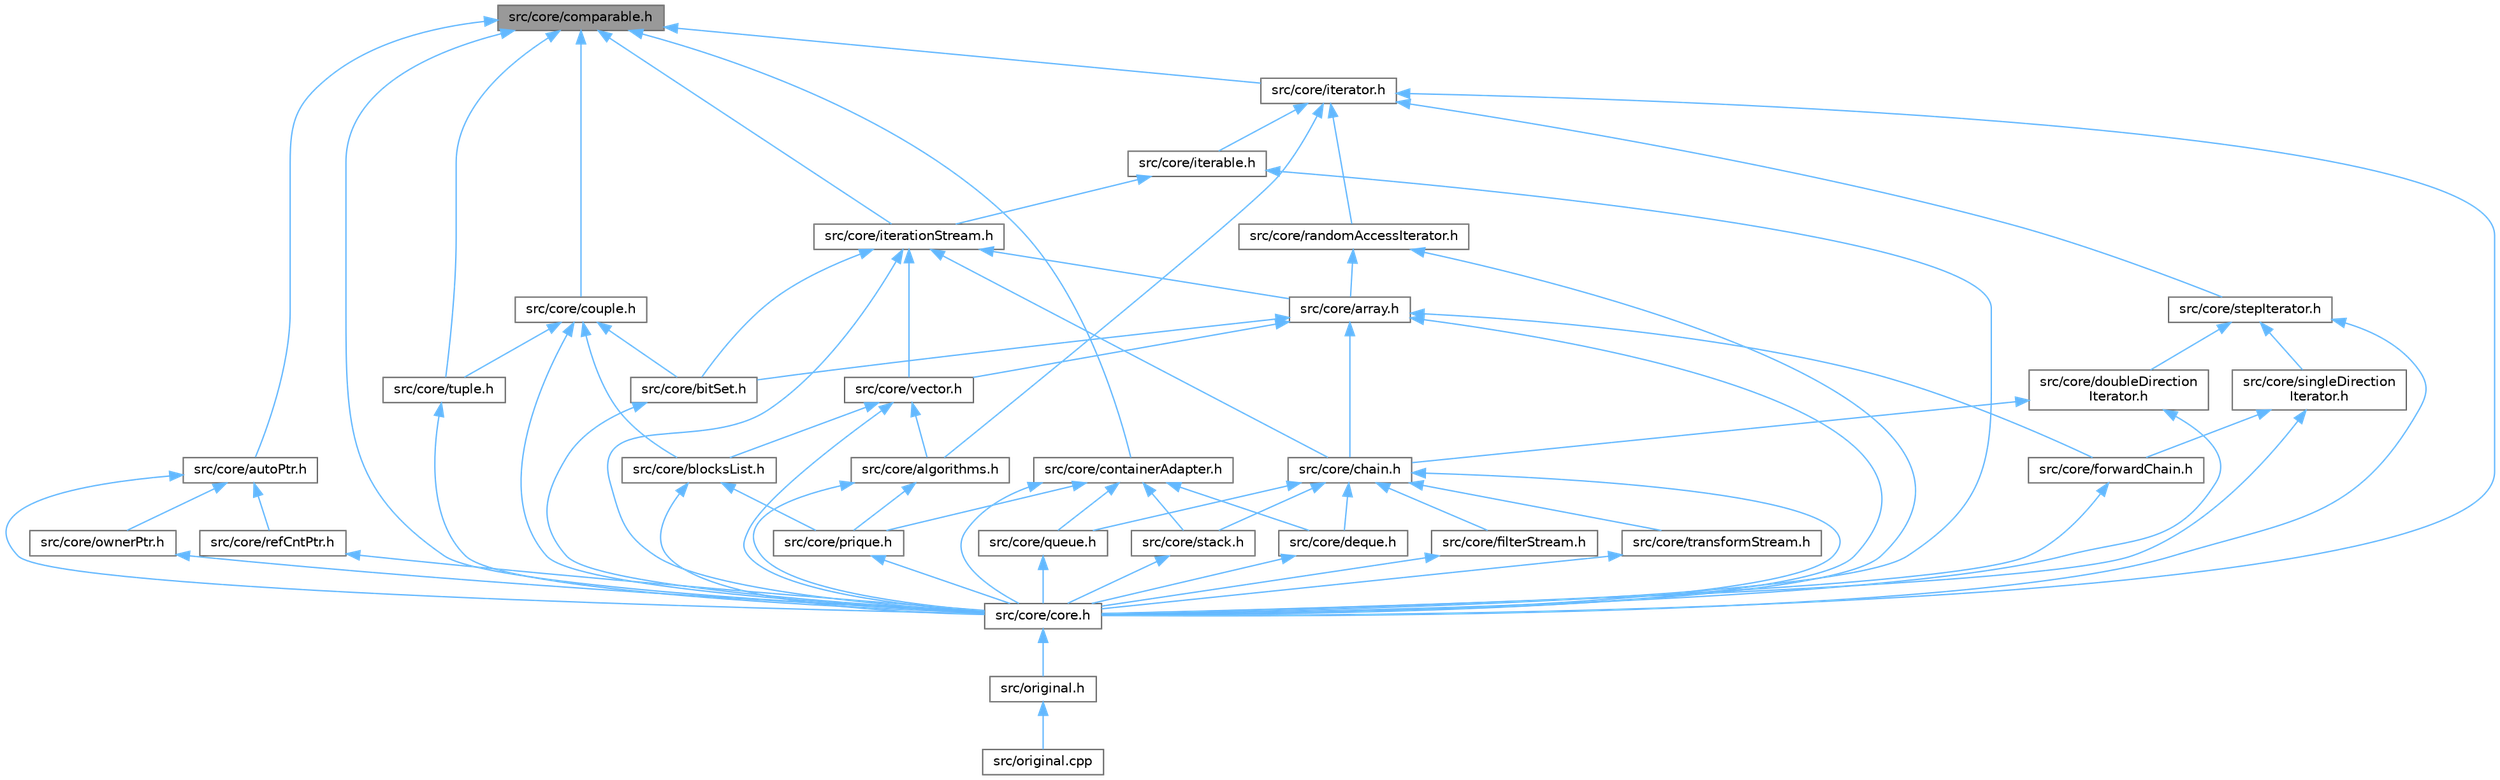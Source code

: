digraph "src/core/comparable.h"
{
 // LATEX_PDF_SIZE
  bgcolor="transparent";
  edge [fontname=Helvetica,fontsize=10,labelfontname=Helvetica,labelfontsize=10];
  node [fontname=Helvetica,fontsize=10,shape=box,height=0.2,width=0.4];
  Node1 [id="Node000001",label="src/core/comparable.h",height=0.2,width=0.4,color="gray40", fillcolor="grey60", style="filled", fontcolor="black",tooltip="Interface for objects that can be compared."];
  Node1 -> Node2 [id="edge72_Node000001_Node000002",dir="back",color="steelblue1",style="solid",tooltip=" "];
  Node2 [id="Node000002",label="src/core/autoPtr.h",height=0.2,width=0.4,color="grey40", fillcolor="white", style="filled",URL="$auto_ptr_8h.html",tooltip="Base class for reference-counted smart pointers."];
  Node2 -> Node3 [id="edge73_Node000002_Node000003",dir="back",color="steelblue1",style="solid",tooltip=" "];
  Node3 [id="Node000003",label="src/core/core.h",height=0.2,width=0.4,color="grey40", fillcolor="white", style="filled",URL="$core_8h.html",tooltip="Core module header file."];
  Node3 -> Node4 [id="edge74_Node000003_Node000004",dir="back",color="steelblue1",style="solid",tooltip=" "];
  Node4 [id="Node000004",label="src/original.h",height=0.2,width=0.4,color="grey40", fillcolor="white", style="filled",URL="$original_8h.html",tooltip="Main header file for Original."];
  Node4 -> Node5 [id="edge75_Node000004_Node000005",dir="back",color="steelblue1",style="solid",tooltip=" "];
  Node5 [id="Node000005",label="src/original.cpp",height=0.2,width=0.4,color="grey40", fillcolor="white", style="filled",URL="$original_8cpp.html",tooltip="Original Library main file."];
  Node2 -> Node6 [id="edge76_Node000002_Node000006",dir="back",color="steelblue1",style="solid",tooltip=" "];
  Node6 [id="Node000006",label="src/core/ownerPtr.h",height=0.2,width=0.4,color="grey40", fillcolor="white", style="filled",URL="$owner_ptr_8h.html",tooltip="Exclusive-ownership smart pointer implementation."];
  Node6 -> Node3 [id="edge77_Node000006_Node000003",dir="back",color="steelblue1",style="solid",tooltip=" "];
  Node2 -> Node7 [id="edge78_Node000002_Node000007",dir="back",color="steelblue1",style="solid",tooltip=" "];
  Node7 [id="Node000007",label="src/core/refCntPtr.h",height=0.2,width=0.4,color="grey40", fillcolor="white", style="filled",URL="$ref_cnt_ptr_8h.html",tooltip="Reference-counted smart pointer hierarchy."];
  Node7 -> Node3 [id="edge79_Node000007_Node000003",dir="back",color="steelblue1",style="solid",tooltip=" "];
  Node1 -> Node8 [id="edge80_Node000001_Node000008",dir="back",color="steelblue1",style="solid",tooltip=" "];
  Node8 [id="Node000008",label="src/core/containerAdapter.h",height=0.2,width=0.4,color="grey40", fillcolor="white", style="filled",URL="$container_adapter_8h.html",tooltip="Base class for container adapters with common interfaces."];
  Node8 -> Node3 [id="edge81_Node000008_Node000003",dir="back",color="steelblue1",style="solid",tooltip=" "];
  Node8 -> Node9 [id="edge82_Node000008_Node000009",dir="back",color="steelblue1",style="solid",tooltip=" "];
  Node9 [id="Node000009",label="src/core/deque.h",height=0.2,width=0.4,color="grey40", fillcolor="white", style="filled",URL="$deque_8h.html",tooltip="Double-ended queue (deque) container adapter implementation."];
  Node9 -> Node3 [id="edge83_Node000009_Node000003",dir="back",color="steelblue1",style="solid",tooltip=" "];
  Node8 -> Node10 [id="edge84_Node000008_Node000010",dir="back",color="steelblue1",style="solid",tooltip=" "];
  Node10 [id="Node000010",label="src/core/prique.h",height=0.2,width=0.4,color="grey40", fillcolor="white", style="filled",URL="$prique_8h.html",tooltip="Priority queue container implementation."];
  Node10 -> Node3 [id="edge85_Node000010_Node000003",dir="back",color="steelblue1",style="solid",tooltip=" "];
  Node8 -> Node11 [id="edge86_Node000008_Node000011",dir="back",color="steelblue1",style="solid",tooltip=" "];
  Node11 [id="Node000011",label="src/core/queue.h",height=0.2,width=0.4,color="grey40", fillcolor="white", style="filled",URL="$queue_8h.html",tooltip="Queue container adapter implementation."];
  Node11 -> Node3 [id="edge87_Node000011_Node000003",dir="back",color="steelblue1",style="solid",tooltip=" "];
  Node8 -> Node12 [id="edge88_Node000008_Node000012",dir="back",color="steelblue1",style="solid",tooltip=" "];
  Node12 [id="Node000012",label="src/core/stack.h",height=0.2,width=0.4,color="grey40", fillcolor="white", style="filled",URL="$stack_8h.html",tooltip="Stack container adapter implementation."];
  Node12 -> Node3 [id="edge89_Node000012_Node000003",dir="back",color="steelblue1",style="solid",tooltip=" "];
  Node1 -> Node3 [id="edge90_Node000001_Node000003",dir="back",color="steelblue1",style="solid",tooltip=" "];
  Node1 -> Node13 [id="edge91_Node000001_Node000013",dir="back",color="steelblue1",style="solid",tooltip=" "];
  Node13 [id="Node000013",label="src/core/couple.h",height=0.2,width=0.4,color="grey40", fillcolor="white", style="filled",URL="$couple_8h.html",tooltip="Generic pair container implementation."];
  Node13 -> Node14 [id="edge92_Node000013_Node000014",dir="back",color="steelblue1",style="solid",tooltip=" "];
  Node14 [id="Node000014",label="src/core/bitSet.h",height=0.2,width=0.4,color="grey40", fillcolor="white", style="filled",URL="$bit_set_8h.html",tooltip="BitSet class declaration."];
  Node14 -> Node3 [id="edge93_Node000014_Node000003",dir="back",color="steelblue1",style="solid",tooltip=" "];
  Node13 -> Node15 [id="edge94_Node000013_Node000015",dir="back",color="steelblue1",style="solid",tooltip=" "];
  Node15 [id="Node000015",label="src/core/blocksList.h",height=0.2,width=0.4,color="grey40", fillcolor="white", style="filled",URL="$blocks_list_8h.html",tooltip="A block-based list implementation."];
  Node15 -> Node3 [id="edge95_Node000015_Node000003",dir="back",color="steelblue1",style="solid",tooltip=" "];
  Node15 -> Node10 [id="edge96_Node000015_Node000010",dir="back",color="steelblue1",style="solid",tooltip=" "];
  Node13 -> Node3 [id="edge97_Node000013_Node000003",dir="back",color="steelblue1",style="solid",tooltip=" "];
  Node13 -> Node16 [id="edge98_Node000013_Node000016",dir="back",color="steelblue1",style="solid",tooltip=" "];
  Node16 [id="Node000016",label="src/core/tuple.h",height=0.2,width=0.4,color="grey40", fillcolor="white", style="filled",URL="$tuple_8h.html",tooltip="Heterogeneous tuple container implementation."];
  Node16 -> Node3 [id="edge99_Node000016_Node000003",dir="back",color="steelblue1",style="solid",tooltip=" "];
  Node1 -> Node17 [id="edge100_Node000001_Node000017",dir="back",color="steelblue1",style="solid",tooltip=" "];
  Node17 [id="Node000017",label="src/core/iterationStream.h",height=0.2,width=0.4,color="grey40", fillcolor="white", style="filled",URL="$iteration_stream_8h.html",tooltip="Provides functionality for an iteration stream."];
  Node17 -> Node18 [id="edge101_Node000017_Node000018",dir="back",color="steelblue1",style="solid",tooltip=" "];
  Node18 [id="Node000018",label="src/core/array.h",height=0.2,width=0.4,color="grey40", fillcolor="white", style="filled",URL="$array_8h.html",tooltip="Provides the array class for a fixed-size container with random access."];
  Node18 -> Node14 [id="edge102_Node000018_Node000014",dir="back",color="steelblue1",style="solid",tooltip=" "];
  Node18 -> Node19 [id="edge103_Node000018_Node000019",dir="back",color="steelblue1",style="solid",tooltip=" "];
  Node19 [id="Node000019",label="src/core/chain.h",height=0.2,width=0.4,color="grey40", fillcolor="white", style="filled",URL="$chain_8h.html",tooltip="Non-cyclic doubly linked list implementation."];
  Node19 -> Node3 [id="edge104_Node000019_Node000003",dir="back",color="steelblue1",style="solid",tooltip=" "];
  Node19 -> Node9 [id="edge105_Node000019_Node000009",dir="back",color="steelblue1",style="solid",tooltip=" "];
  Node19 -> Node20 [id="edge106_Node000019_Node000020",dir="back",color="steelblue1",style="solid",tooltip=" "];
  Node20 [id="Node000020",label="src/core/filterStream.h",height=0.2,width=0.4,color="grey40", fillcolor="white", style="filled",URL="$filter_stream_8h.html",tooltip="Composite filter operations with logical chaining."];
  Node20 -> Node3 [id="edge107_Node000020_Node000003",dir="back",color="steelblue1",style="solid",tooltip=" "];
  Node19 -> Node11 [id="edge108_Node000019_Node000011",dir="back",color="steelblue1",style="solid",tooltip=" "];
  Node19 -> Node12 [id="edge109_Node000019_Node000012",dir="back",color="steelblue1",style="solid",tooltip=" "];
  Node19 -> Node21 [id="edge110_Node000019_Node000021",dir="back",color="steelblue1",style="solid",tooltip=" "];
  Node21 [id="Node000021",label="src/core/transformStream.h",height=0.2,width=0.4,color="grey40", fillcolor="white", style="filled",URL="$transform_stream_8h.html",tooltip="Transform pipeline composition and execution."];
  Node21 -> Node3 [id="edge111_Node000021_Node000003",dir="back",color="steelblue1",style="solid",tooltip=" "];
  Node18 -> Node3 [id="edge112_Node000018_Node000003",dir="back",color="steelblue1",style="solid",tooltip=" "];
  Node18 -> Node22 [id="edge113_Node000018_Node000022",dir="back",color="steelblue1",style="solid",tooltip=" "];
  Node22 [id="Node000022",label="src/core/forwardChain.h",height=0.2,width=0.4,color="grey40", fillcolor="white", style="filled",URL="$forward_chain_8h.html",tooltip="Non-cyclic singly linked list implementation."];
  Node22 -> Node3 [id="edge114_Node000022_Node000003",dir="back",color="steelblue1",style="solid",tooltip=" "];
  Node18 -> Node23 [id="edge115_Node000018_Node000023",dir="back",color="steelblue1",style="solid",tooltip=" "];
  Node23 [id="Node000023",label="src/core/vector.h",height=0.2,width=0.4,color="grey40", fillcolor="white", style="filled",URL="$vector_8h.html",tooltip="Dynamic array container with automatic resizing."];
  Node23 -> Node24 [id="edge116_Node000023_Node000024",dir="back",color="steelblue1",style="solid",tooltip=" "];
  Node24 [id="Node000024",label="src/core/algorithms.h",height=0.2,width=0.4,color="grey40", fillcolor="white", style="filled",URL="$algorithms_8h.html",tooltip="Standard algorithm implementations for iterator-based containers."];
  Node24 -> Node3 [id="edge117_Node000024_Node000003",dir="back",color="steelblue1",style="solid",tooltip=" "];
  Node24 -> Node10 [id="edge118_Node000024_Node000010",dir="back",color="steelblue1",style="solid",tooltip=" "];
  Node23 -> Node15 [id="edge119_Node000023_Node000015",dir="back",color="steelblue1",style="solid",tooltip=" "];
  Node23 -> Node3 [id="edge120_Node000023_Node000003",dir="back",color="steelblue1",style="solid",tooltip=" "];
  Node17 -> Node14 [id="edge121_Node000017_Node000014",dir="back",color="steelblue1",style="solid",tooltip=" "];
  Node17 -> Node19 [id="edge122_Node000017_Node000019",dir="back",color="steelblue1",style="solid",tooltip=" "];
  Node17 -> Node3 [id="edge123_Node000017_Node000003",dir="back",color="steelblue1",style="solid",tooltip=" "];
  Node17 -> Node23 [id="edge124_Node000017_Node000023",dir="back",color="steelblue1",style="solid",tooltip=" "];
  Node1 -> Node25 [id="edge125_Node000001_Node000025",dir="back",color="steelblue1",style="solid",tooltip=" "];
  Node25 [id="Node000025",label="src/core/iterator.h",height=0.2,width=0.4,color="grey40", fillcolor="white", style="filled",URL="$iterator_8h.html",tooltip="Defines the iterator class for traversing and manipulating container elements."];
  Node25 -> Node24 [id="edge126_Node000025_Node000024",dir="back",color="steelblue1",style="solid",tooltip=" "];
  Node25 -> Node3 [id="edge127_Node000025_Node000003",dir="back",color="steelblue1",style="solid",tooltip=" "];
  Node25 -> Node26 [id="edge128_Node000025_Node000026",dir="back",color="steelblue1",style="solid",tooltip=" "];
  Node26 [id="Node000026",label="src/core/iterable.h",height=0.2,width=0.4,color="grey40", fillcolor="white", style="filled",URL="$iterable_8h.html",tooltip="Base interface for iterable container types."];
  Node26 -> Node3 [id="edge129_Node000026_Node000003",dir="back",color="steelblue1",style="solid",tooltip=" "];
  Node26 -> Node17 [id="edge130_Node000026_Node000017",dir="back",color="steelblue1",style="solid",tooltip=" "];
  Node25 -> Node27 [id="edge131_Node000025_Node000027",dir="back",color="steelblue1",style="solid",tooltip=" "];
  Node27 [id="Node000027",label="src/core/randomAccessIterator.h",height=0.2,width=0.4,color="grey40", fillcolor="white", style="filled",URL="$random_access_iterator_8h.html",tooltip="Base class for random-access iterators."];
  Node27 -> Node18 [id="edge132_Node000027_Node000018",dir="back",color="steelblue1",style="solid",tooltip=" "];
  Node27 -> Node3 [id="edge133_Node000027_Node000003",dir="back",color="steelblue1",style="solid",tooltip=" "];
  Node25 -> Node28 [id="edge134_Node000025_Node000028",dir="back",color="steelblue1",style="solid",tooltip=" "];
  Node28 [id="Node000028",label="src/core/stepIterator.h",height=0.2,width=0.4,color="grey40", fillcolor="white", style="filled",URL="$step_iterator_8h.html",tooltip="Step iterator base class for single-step iterators."];
  Node28 -> Node3 [id="edge135_Node000028_Node000003",dir="back",color="steelblue1",style="solid",tooltip=" "];
  Node28 -> Node29 [id="edge136_Node000028_Node000029",dir="back",color="steelblue1",style="solid",tooltip=" "];
  Node29 [id="Node000029",label="src/core/doubleDirection\lIterator.h",height=0.2,width=0.4,color="grey40", fillcolor="white", style="filled",URL="$double_direction_iterator_8h.html",tooltip="Double-direction iterator base class."];
  Node29 -> Node19 [id="edge137_Node000029_Node000019",dir="back",color="steelblue1",style="solid",tooltip=" "];
  Node29 -> Node3 [id="edge138_Node000029_Node000003",dir="back",color="steelblue1",style="solid",tooltip=" "];
  Node28 -> Node30 [id="edge139_Node000028_Node000030",dir="back",color="steelblue1",style="solid",tooltip=" "];
  Node30 [id="Node000030",label="src/core/singleDirection\lIterator.h",height=0.2,width=0.4,color="grey40", fillcolor="white", style="filled",URL="$single_direction_iterator_8h.html",tooltip="Single-direction iterator base class."];
  Node30 -> Node3 [id="edge140_Node000030_Node000003",dir="back",color="steelblue1",style="solid",tooltip=" "];
  Node30 -> Node22 [id="edge141_Node000030_Node000022",dir="back",color="steelblue1",style="solid",tooltip=" "];
  Node1 -> Node16 [id="edge142_Node000001_Node000016",dir="back",color="steelblue1",style="solid",tooltip=" "];
}
